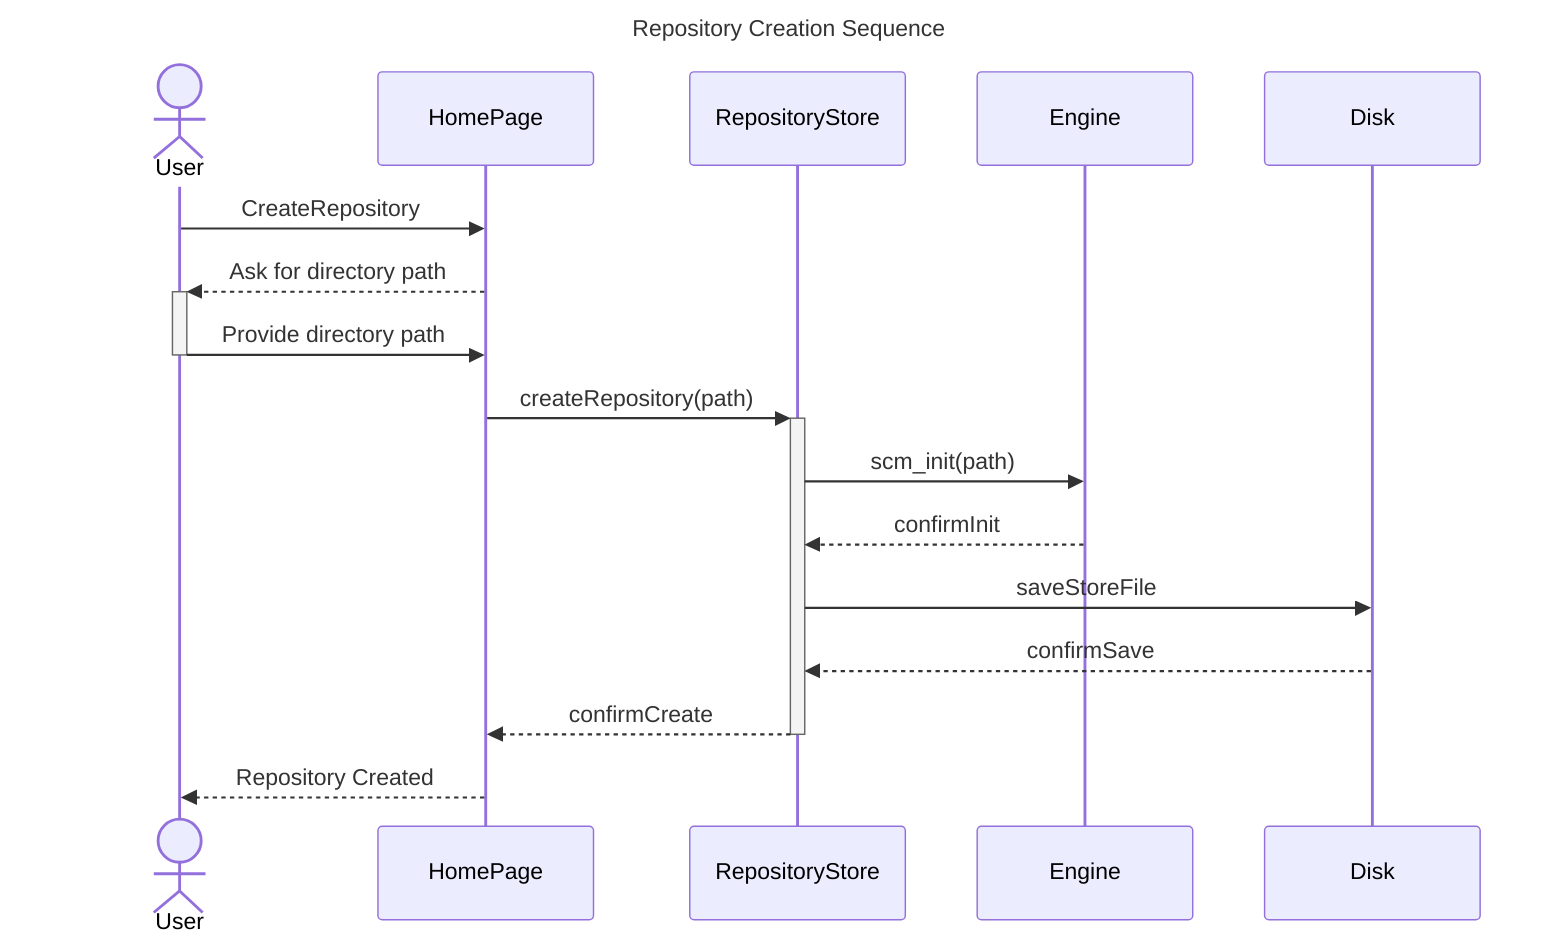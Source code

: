 ---
title: Repository Creation Sequence
---

sequenceDiagram

    actor User
    participant HomePage
    participant RepositoryStore
    participant Engine
    participant Disk

    User->>HomePage: CreateRepository
    HomePage-->>+User: Ask for directory path
    User->>-HomePage: Provide directory path
    HomePage->>+RepositoryStore: createRepository(path)
    RepositoryStore->>Engine: scm_init(path)
    Engine-->>RepositoryStore: confirmInit
    RepositoryStore->>Disk: saveStoreFile
    Disk-->>RepositoryStore: confirmSave
    RepositoryStore-->>-HomePage: confirmCreate
    HomePage-->>User: Repository Created